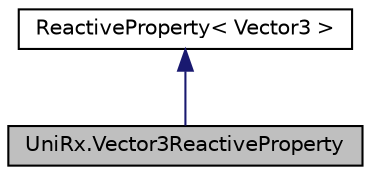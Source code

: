 digraph "UniRx.Vector3ReactiveProperty"
{
 // LATEX_PDF_SIZE
  edge [fontname="Helvetica",fontsize="10",labelfontname="Helvetica",labelfontsize="10"];
  node [fontname="Helvetica",fontsize="10",shape=record];
  Node1 [label="UniRx.Vector3ReactiveProperty",height=0.2,width=0.4,color="black", fillcolor="grey75", style="filled", fontcolor="black",tooltip="Inspectable ReactiveProperty."];
  Node2 -> Node1 [dir="back",color="midnightblue",fontsize="10",style="solid"];
  Node2 [label="ReactiveProperty\< Vector3 \>",height=0.2,width=0.4,color="black", fillcolor="white", style="filled",URL="$class_uni_rx_1_1_reactive_property.html",tooltip=" "];
}
